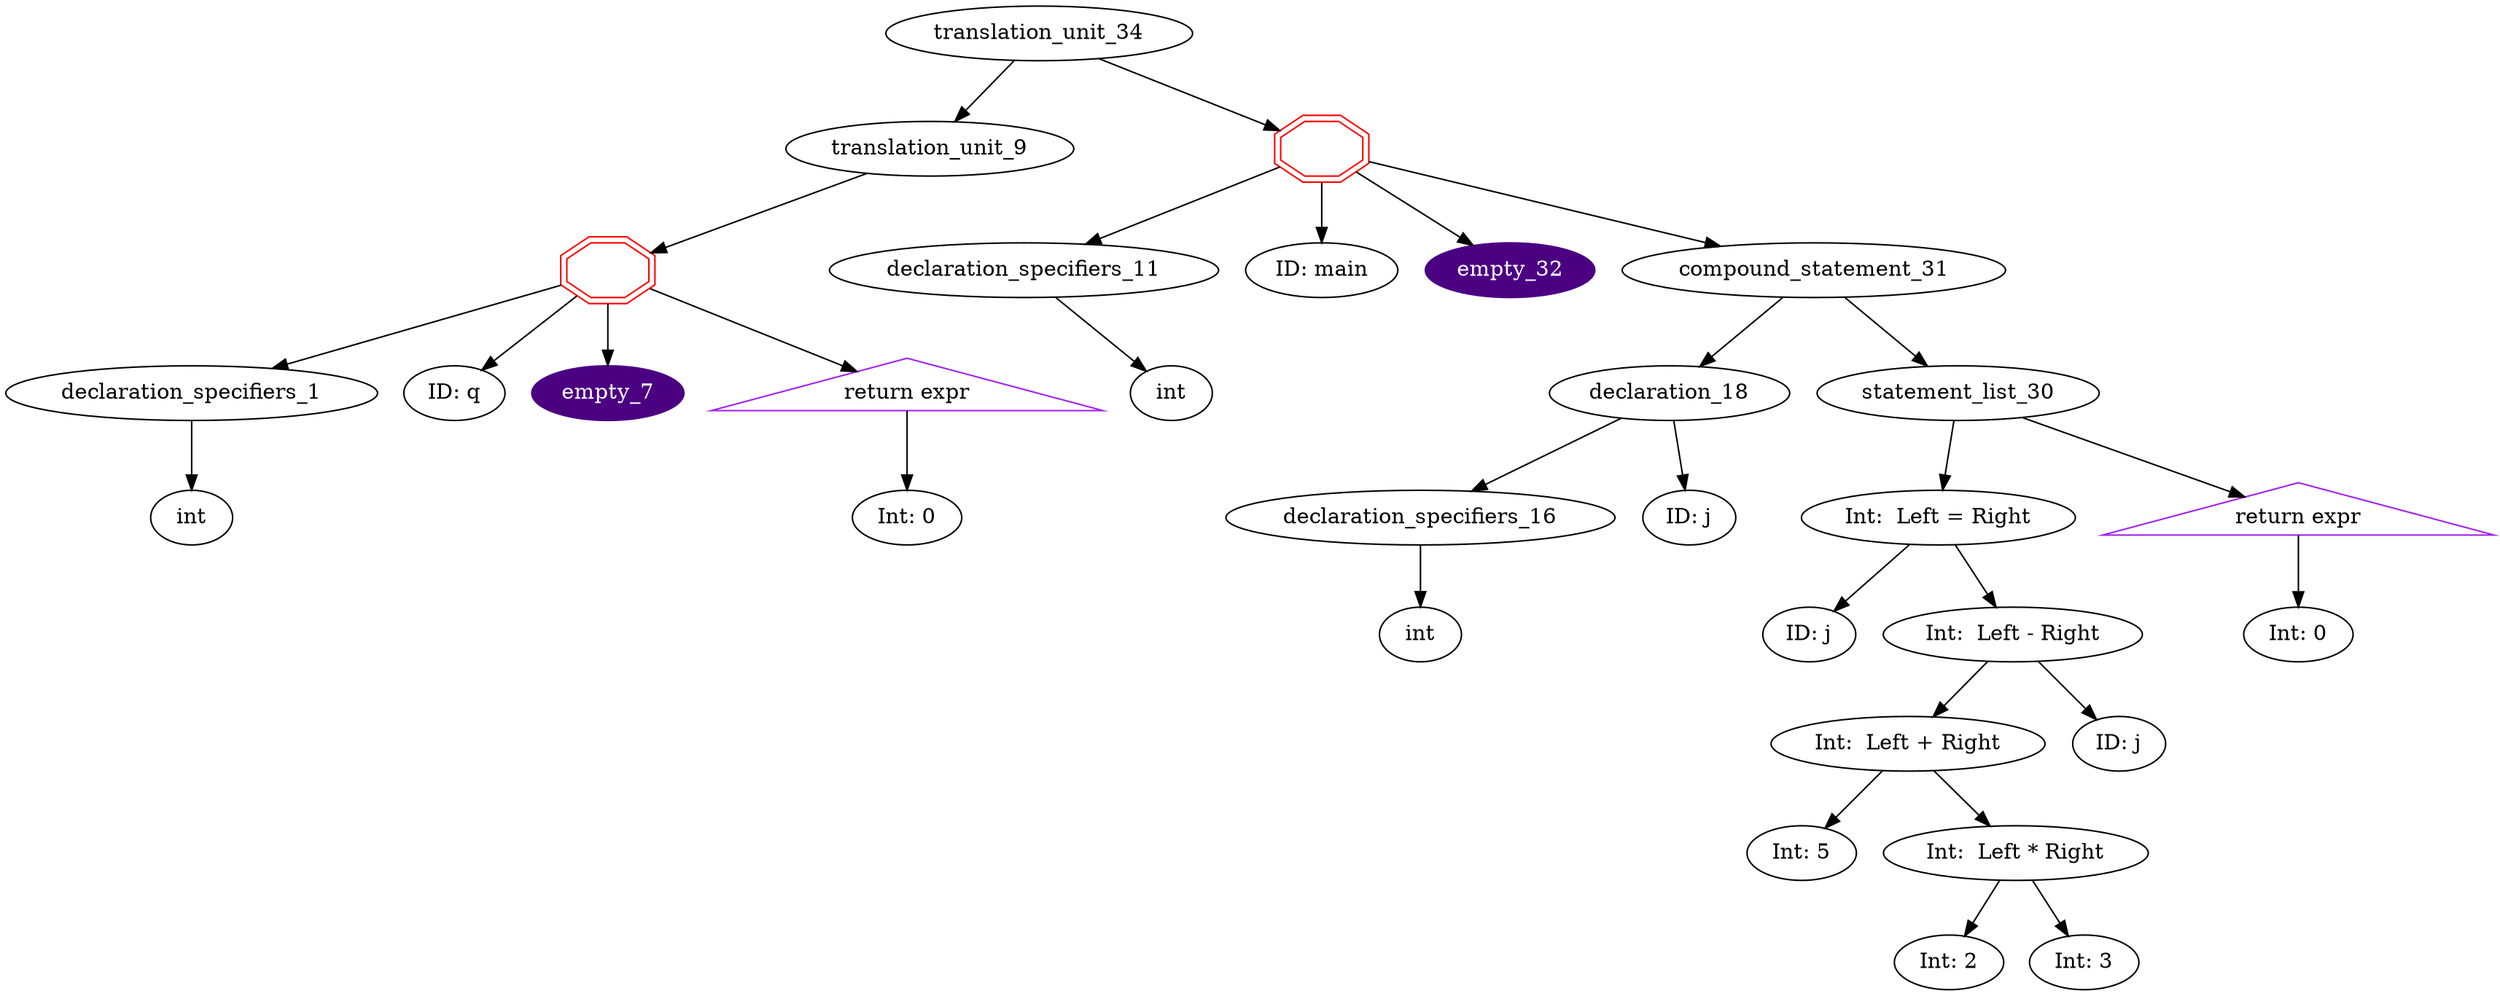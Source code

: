 digraph AST {
	translation_unit_34 -> translation_unit_9;
	translation_unit_9 -> function_definition_8;
	function_definition_8 [shape=doubleoctagon,color=red,label=""]
	function_definition_8 -> declaration_specifiers_1;
	declaration_specifiers_1 [label="declaration_specifiers_1"]
	declaration_specifiers_1 -> type_specifier_0;
	type_specifier_0 [label="int"]
	function_definition_8 -> identifier_2;
	identifier_2 [label="ID: q"]
	function_definition_8 -> empty_7;
	empty_7 [style=filled,color=indigo,fontcolor=white]
	function_definition_8 -> jump_statement_6;
	jump_statement_6 [shape = triangle,color=purple,label="return expr"]
	jump_statement_6 -> constant_5;
	constant_5 [label="Int: 0"]
	translation_unit_34 -> function_definition_33;
	function_definition_33 [shape=doubleoctagon,color=red,label=""]
	function_definition_33 -> declaration_specifiers_11;
	declaration_specifiers_11 [label="declaration_specifiers_11"]
	declaration_specifiers_11 -> type_specifier_10;
	type_specifier_10 [label="int"]
	function_definition_33 -> identifier_12;
	identifier_12 [label="ID: main"]
	function_definition_33 -> empty_32;
	empty_32 [style=filled,color=indigo,fontcolor=white]
	function_definition_33 -> compound_statement_31;
	compound_statement_31 -> declaration_18;
	declaration_18 [label="declaration_18"]
	declaration_18 -> declaration_specifiers_16;
	declaration_specifiers_16 [label="declaration_specifiers_16"]
	declaration_specifiers_16 -> type_specifier_15;
	type_specifier_15 [label="int"]
	declaration_18 -> identifier_17;
	identifier_17 [label="ID: j"]
	compound_statement_31 -> statement_list_30;
	statement_list_30 -> assignment_expression_27;
	assignment_expression_27 [label="Int:  Left = Right"]
	assignment_expression_27 -> identifier_19;
	identifier_19 [label="ID: j"]
	assignment_expression_27 -> operator_expression_26;
	operator_expression_26 [label="Int:  Left - Right"]
	operator_expression_26 -> operator_expression_24;
	operator_expression_24 [label="Int:  Left + Right"]
	operator_expression_24 -> constant_20;
	constant_20 [label="Int: 5"]
	operator_expression_24 -> operator_expression_23;
	operator_expression_23 [label="Int:  Left * Right"]
	operator_expression_23 -> constant_21;
	constant_21 [label="Int: 2"]
	operator_expression_23 -> constant_22;
	constant_22 [label="Int: 3"]
	operator_expression_26 -> identifier_25;
	identifier_25 [label="ID: j"]
	statement_list_30 -> jump_statement_29;
	jump_statement_29 [shape = triangle,color=purple,label="return expr"]
	jump_statement_29 -> constant_28;
	constant_28 [label="Int: 0"]
}
